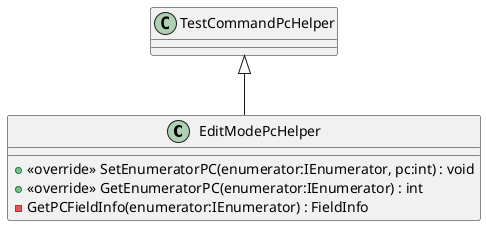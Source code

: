 @startuml
class EditModePcHelper {
    + <<override>> SetEnumeratorPC(enumerator:IEnumerator, pc:int) : void
    + <<override>> GetEnumeratorPC(enumerator:IEnumerator) : int
    - GetPCFieldInfo(enumerator:IEnumerator) : FieldInfo
}
TestCommandPcHelper <|-- EditModePcHelper
@enduml
